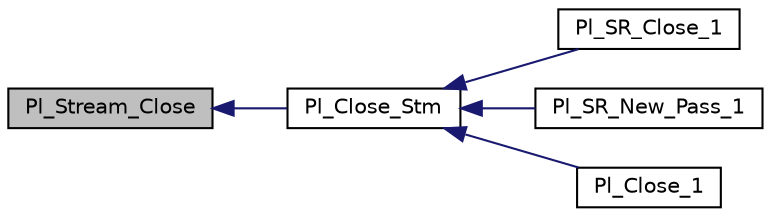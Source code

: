 digraph "Pl_Stream_Close"
{
  edge [fontname="Helvetica",fontsize="10",labelfontname="Helvetica",labelfontsize="10"];
  node [fontname="Helvetica",fontsize="10",shape=record];
  rankdir="LR";
  Node1 [label="Pl_Stream_Close",height=0.2,width=0.4,color="black", fillcolor="grey75", style="filled", fontcolor="black"];
  Node1 -> Node2 [dir="back",color="midnightblue",fontsize="10",style="solid"];
  Node2 [label="Pl_Close_Stm",height=0.2,width=0.4,color="black", fillcolor="white", style="filled",URL="$stream__supp_8h.html#a01dbc066c1deba3a188650ba699b7f01"];
  Node2 -> Node3 [dir="back",color="midnightblue",fontsize="10",style="solid"];
  Node3 [label="Pl_SR_Close_1",height=0.2,width=0.4,color="black", fillcolor="white", style="filled",URL="$src__rdr__c_8c.html#a9bd17edd807337f25b335d86f826e75d"];
  Node2 -> Node4 [dir="back",color="midnightblue",fontsize="10",style="solid"];
  Node4 [label="Pl_SR_New_Pass_1",height=0.2,width=0.4,color="black", fillcolor="white", style="filled",URL="$src__rdr__c_8c.html#a260024335c542b6e1dacb6252ab5e1cc"];
  Node2 -> Node5 [dir="back",color="midnightblue",fontsize="10",style="solid"];
  Node5 [label="Pl_Close_1",height=0.2,width=0.4,color="black", fillcolor="white", style="filled",URL="$stream__c_8c.html#a4c24c2f444575a196cc4a5be2e687743"];
}
